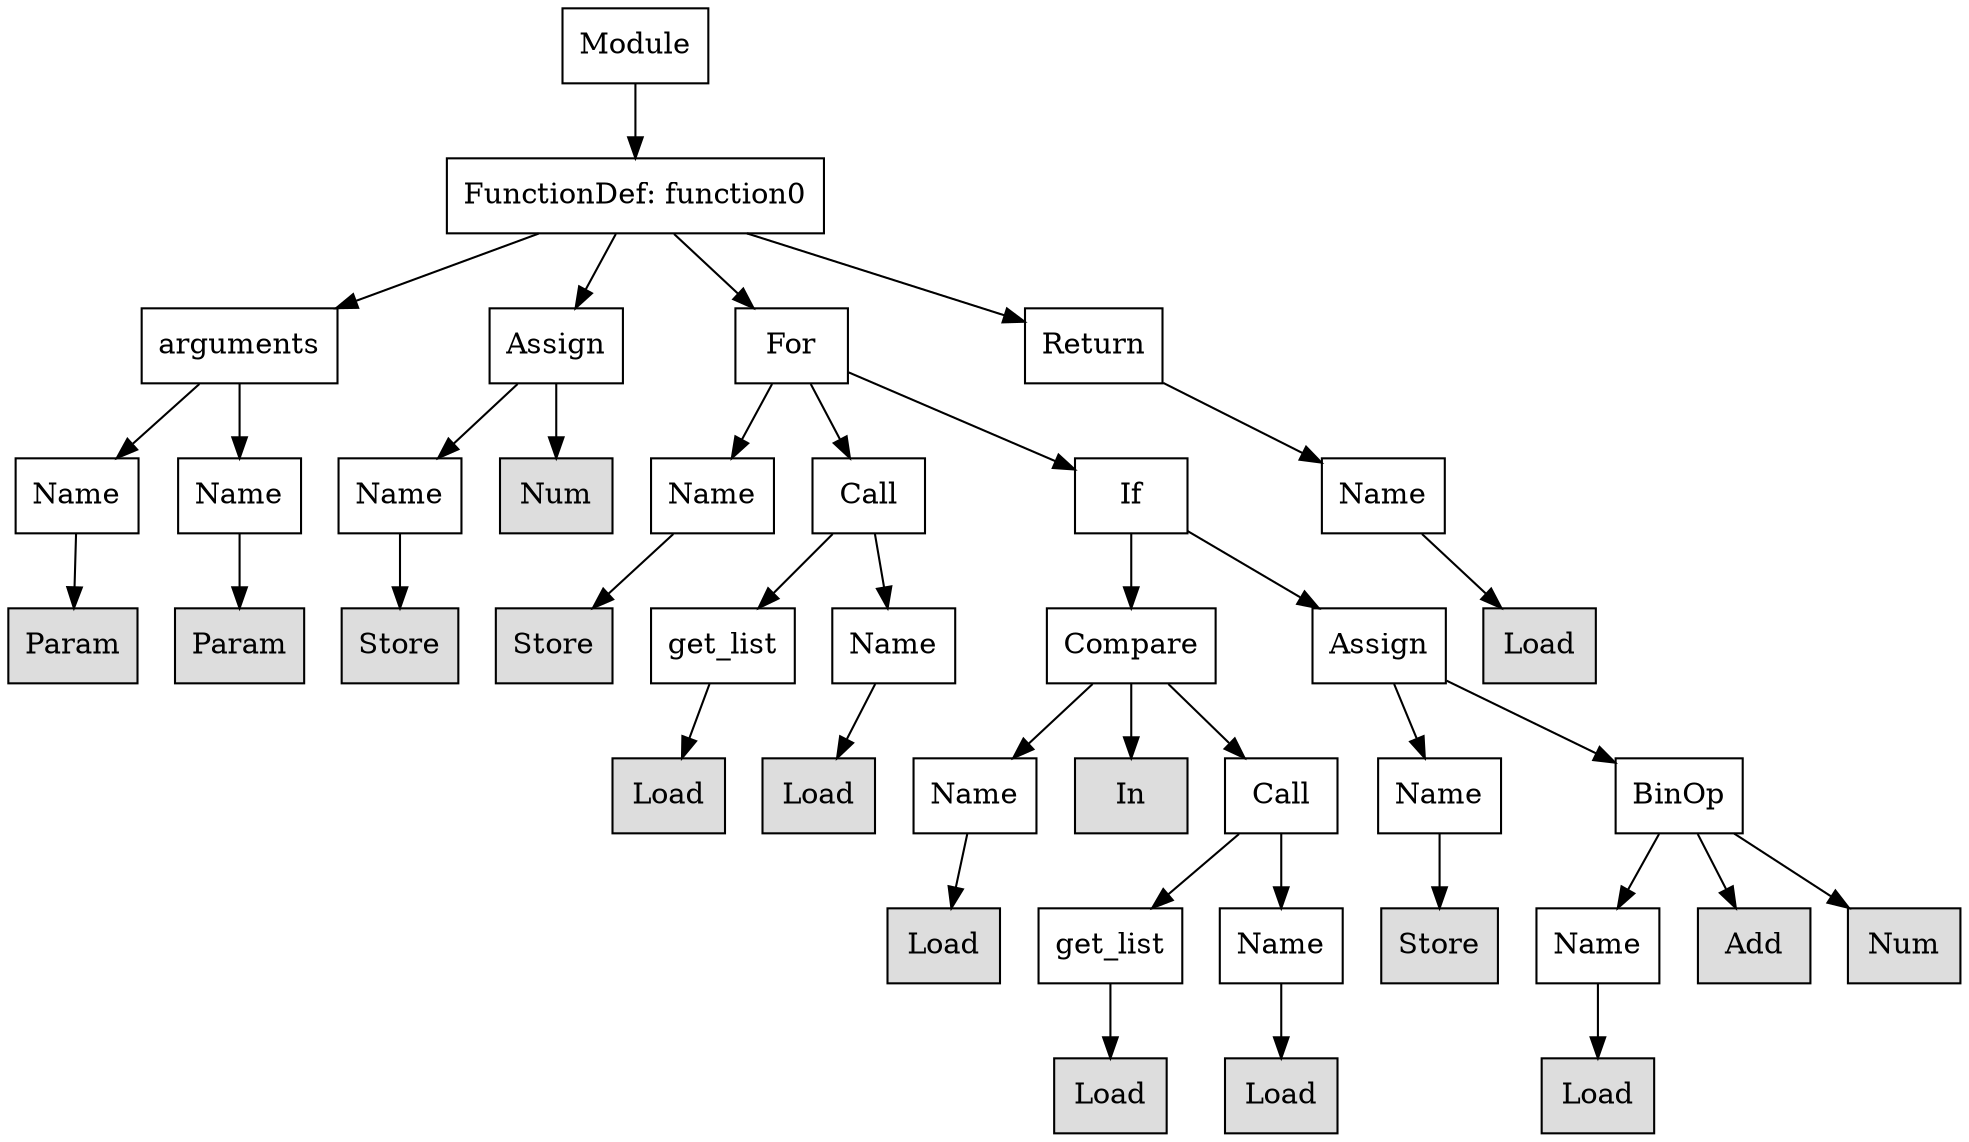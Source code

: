 digraph G {
n0 [shape=rect, label="Module"];
n1 [shape=rect, label="FunctionDef: function0"];
n2 [shape=rect, label="arguments"];
n3 [shape=rect, label="Assign"];
n4 [shape=rect, label="For"];
n5 [shape=rect, label="Return"];
n6 [shape=rect, label="Name"];
n7 [shape=rect, label="Name"];
n8 [shape=rect, label="Name"];
n9 [shape=rect, label="Num" style="filled" fillcolor="#dddddd"];
n10 [shape=rect, label="Name"];
n11 [shape=rect, label="Call"];
n12 [shape=rect, label="If"];
n13 [shape=rect, label="Name"];
n14 [shape=rect, label="Param" style="filled" fillcolor="#dddddd"];
n15 [shape=rect, label="Param" style="filled" fillcolor="#dddddd"];
n16 [shape=rect, label="Store" style="filled" fillcolor="#dddddd"];
n17 [shape=rect, label="Store" style="filled" fillcolor="#dddddd"];
n18 [shape=rect, label="get_list"];
n19 [shape=rect, label="Name"];
n20 [shape=rect, label="Compare"];
n21 [shape=rect, label="Assign"];
n22 [shape=rect, label="Load" style="filled" fillcolor="#dddddd"];
n23 [shape=rect, label="Load" style="filled" fillcolor="#dddddd"];
n24 [shape=rect, label="Load" style="filled" fillcolor="#dddddd"];
n25 [shape=rect, label="Name"];
n26 [shape=rect, label="In" style="filled" fillcolor="#dddddd"];
n27 [shape=rect, label="Call"];
n28 [shape=rect, label="Name"];
n29 [shape=rect, label="BinOp"];
n30 [shape=rect, label="Load" style="filled" fillcolor="#dddddd"];
n31 [shape=rect, label="get_list"];
n32 [shape=rect, label="Name"];
n33 [shape=rect, label="Store" style="filled" fillcolor="#dddddd"];
n34 [shape=rect, label="Name"];
n35 [shape=rect, label="Add" style="filled" fillcolor="#dddddd"];
n36 [shape=rect, label="Num" style="filled" fillcolor="#dddddd"];
n37 [shape=rect, label="Load" style="filled" fillcolor="#dddddd"];
n38 [shape=rect, label="Load" style="filled" fillcolor="#dddddd"];
n39 [shape=rect, label="Load" style="filled" fillcolor="#dddddd"];
n0 -> n1;
n1 -> n2;
n1 -> n3;
n1 -> n4;
n1 -> n5;
n2 -> n6;
n2 -> n7;
n3 -> n8;
n3 -> n9;
n4 -> n10;
n4 -> n11;
n4 -> n12;
n5 -> n13;
n6 -> n14;
n7 -> n15;
n8 -> n16;
n10 -> n17;
n11 -> n18;
n11 -> n19;
n12 -> n20;
n12 -> n21;
n13 -> n22;
n18 -> n23;
n19 -> n24;
n20 -> n25;
n20 -> n26;
n20 -> n27;
n21 -> n28;
n21 -> n29;
n25 -> n30;
n27 -> n31;
n27 -> n32;
n28 -> n33;
n29 -> n34;
n29 -> n35;
n29 -> n36;
n31 -> n37;
n32 -> n38;
n34 -> n39;
}
